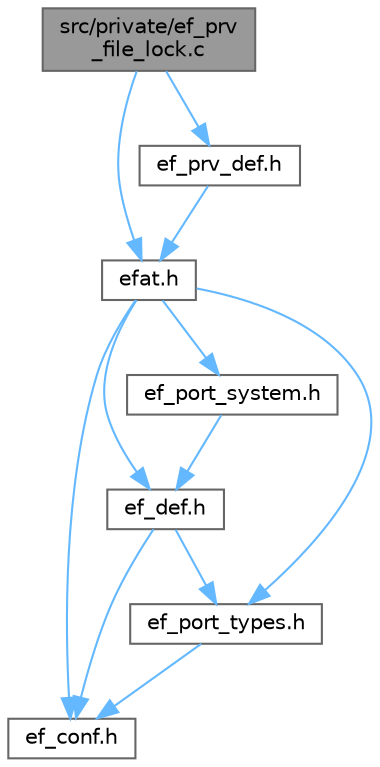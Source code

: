 digraph "src/private/ef_prv_file_lock.c"
{
 // LATEX_PDF_SIZE
  bgcolor="transparent";
  edge [fontname=Helvetica,fontsize=10,labelfontname=Helvetica,labelfontsize=10];
  node [fontname=Helvetica,fontsize=10,shape=box,height=0.2,width=0.4];
  Node1 [id="Node000001",label="src/private/ef_prv\l_file_lock.c",height=0.2,width=0.4,color="gray40", fillcolor="grey60", style="filled", fontcolor="black",tooltip="Code file for functions."];
  Node1 -> Node2 [id="edge1_Node000001_Node000002",color="steelblue1",style="solid",tooltip=" "];
  Node2 [id="Node000002",label="efat.h",height=0.2,width=0.4,color="grey40", fillcolor="white", style="filled",URL="$efat_8h.html",tooltip="Header file for eFAT module."];
  Node2 -> Node3 [id="edge2_Node000002_Node000003",color="steelblue1",style="solid",tooltip=" "];
  Node3 [id="Node000003",label="ef_def.h",height=0.2,width=0.4,color="grey40", fillcolor="white", style="filled",URL="$ef__def_8h.html",tooltip="Public definitions for eFAT."];
  Node3 -> Node4 [id="edge3_Node000003_Node000004",color="steelblue1",style="solid",tooltip=" "];
  Node4 [id="Node000004",label="ef_conf.h",height=0.2,width=0.4,color="grey40", fillcolor="white", style="filled",URL="$ef__conf_8h.html",tooltip="Header file for eFAT module configuration."];
  Node3 -> Node5 [id="edge4_Node000003_Node000005",color="steelblue1",style="solid",tooltip=" "];
  Node5 [id="Node000005",label="ef_port_types.h",height=0.2,width=0.4,color="grey40", fillcolor="white", style="filled",URL="$ef__port__types_8h.html",tooltip="Header file for types definitions."];
  Node5 -> Node4 [id="edge5_Node000005_Node000004",color="steelblue1",style="solid",tooltip=" "];
  Node2 -> Node4 [id="edge6_Node000002_Node000004",color="steelblue1",style="solid",tooltip=" "];
  Node2 -> Node5 [id="edge7_Node000002_Node000005",color="steelblue1",style="solid",tooltip=" "];
  Node2 -> Node6 [id="edge8_Node000002_Node000006",color="steelblue1",style="solid",tooltip=" "];
  Node6 [id="Node000006",label="ef_port_system.h",height=0.2,width=0.4,color="grey40", fillcolor="white", style="filled",URL="$ef__port__system_8h.html",tooltip="Header file for portable system functions."];
  Node6 -> Node3 [id="edge9_Node000006_Node000003",color="steelblue1",style="solid",tooltip=" "];
  Node1 -> Node7 [id="edge10_Node000001_Node000007",color="steelblue1",style="solid",tooltip=" "];
  Node7 [id="Node000007",label="ef_prv_def.h",height=0.2,width=0.4,color="grey40", fillcolor="white", style="filled",URL="$ef__prv__def_8h.html",tooltip="Private definitions."];
  Node7 -> Node2 [id="edge11_Node000007_Node000002",color="steelblue1",style="solid",tooltip=" "];
}
